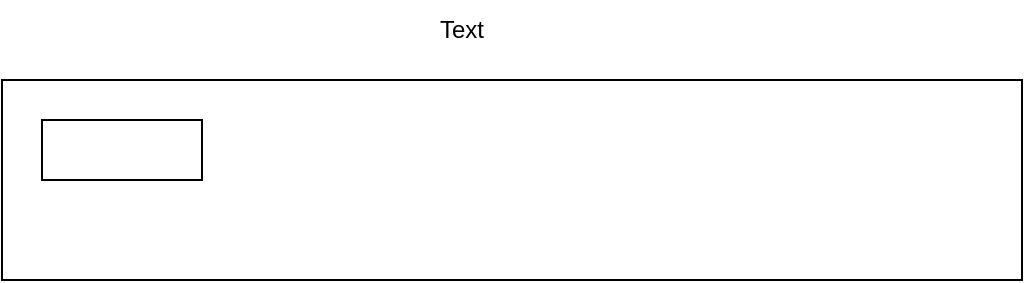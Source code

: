 <mxfile version="26.0.11">
  <diagram name="Page-1" id="UHTwSNVOt_eiIshHtFGh">
    <mxGraphModel dx="1784" dy="1238" grid="1" gridSize="10" guides="1" tooltips="1" connect="1" arrows="1" fold="1" page="1" pageScale="1" pageWidth="850" pageHeight="1100" math="0" shadow="0">
      <root>
        <mxCell id="0" />
        <mxCell id="1" parent="0" />
        <mxCell id="kgWBjmxSB5Kh_IE0aurG-10" value="" style="rounded=0;whiteSpace=wrap;html=1;" parent="1" vertex="1">
          <mxGeometry x="-570" y="100" width="510" height="100" as="geometry" />
        </mxCell>
        <mxCell id="kgWBjmxSB5Kh_IE0aurG-11" value="" style="rounded=0;whiteSpace=wrap;html=1;" parent="1" vertex="1">
          <mxGeometry x="-550" y="120" width="80" height="30" as="geometry" />
        </mxCell>
        <mxCell id="kgWBjmxSB5Kh_IE0aurG-12" value="Text" style="text;html=1;align=center;verticalAlign=middle;whiteSpace=wrap;rounded=0;" parent="1" vertex="1">
          <mxGeometry x="-370" y="60" width="60" height="30" as="geometry" />
        </mxCell>
      </root>
    </mxGraphModel>
  </diagram>
</mxfile>
